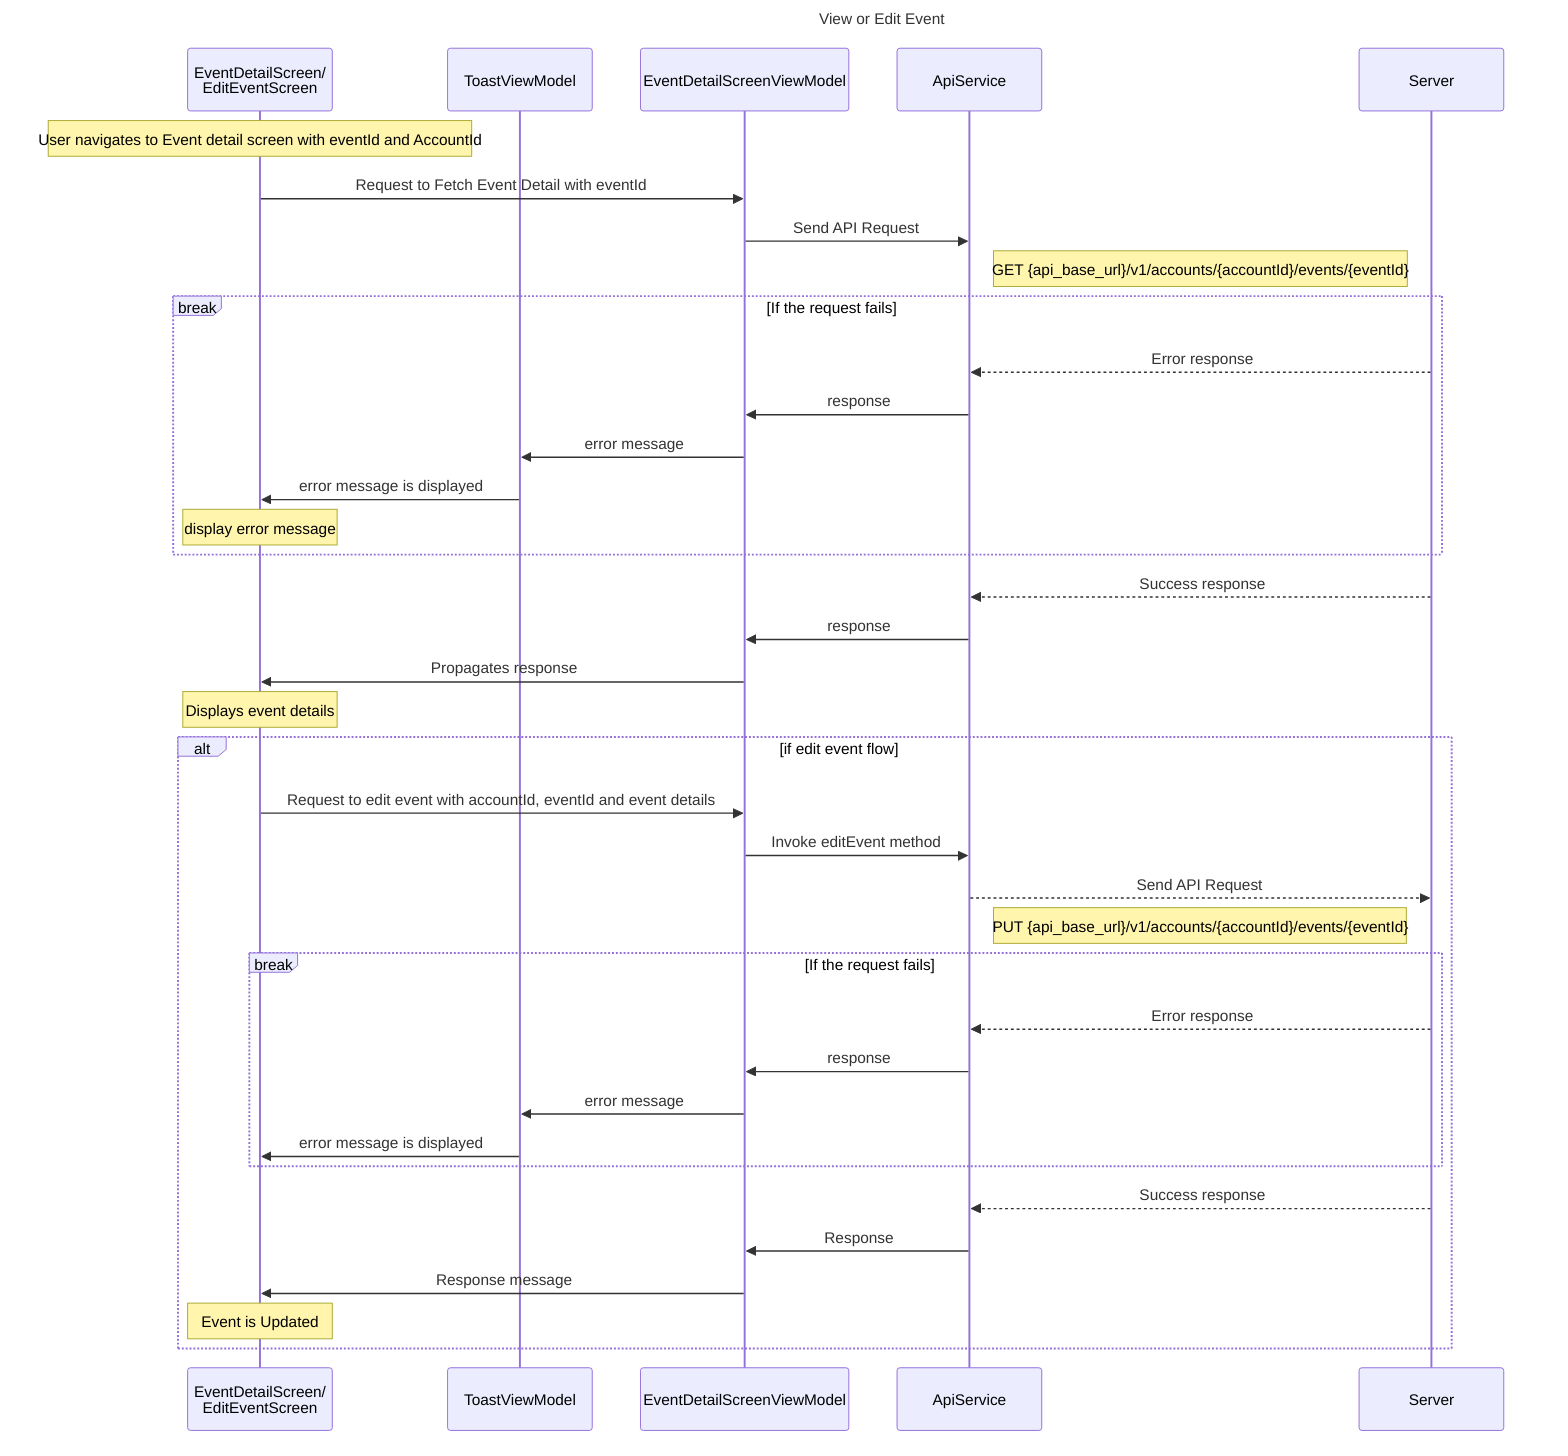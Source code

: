 sequenceDiagram
    title View or Edit Event

    participant EDS as EventDetailScreen/<br>EditEventScreen
    participant TVM as ToastViewModel
    participant EDSVM as EventDetailScreenViewModel
    participant AS as ApiService
    participant S as Server


    note over EDS: User navigates to Event detail screen with eventId and AccountId
    EDS ->> EDSVM: Request to Fetch Event Detail with eventId
    EDSVM ->> AS: Send API Request
    note right of AS: GET {api_base_url}/v1/accounts/{accountId}/events/{eventId}

    break If the request fails
        S-->>AS: Error response
        AS->>EDSVM: response
        EDSVM->>TVM: error message
        TVM->>EDS: error message is displayed
        note over EDS: display error message
    end

    S-->>AS: Success response
    AS->>EDSVM: response
    EDSVM->>EDS: Propagates response
    note over EDS: Displays event details

    alt if edit event flow
        EDS->>EDSVM: Request to edit event with accountId, eventId and event details
        EDSVM->>AS: Invoke editEvent method
        AS-->>S: Send API Request
        note right of AS: PUT {api_base_url}/v1/accounts/{accountId}/events/{eventId}

        break If the request fails
            S-->>AS: Error response
            AS->>EDSVM: response
            EDSVM->>TVM: error message
            TVM->>EDS: error message is displayed
        end

        S-->>AS: Success response
        AS->>EDSVM: Response
        EDSVM->>EDS: Response message
        note over EDS: Event is Updated
    end